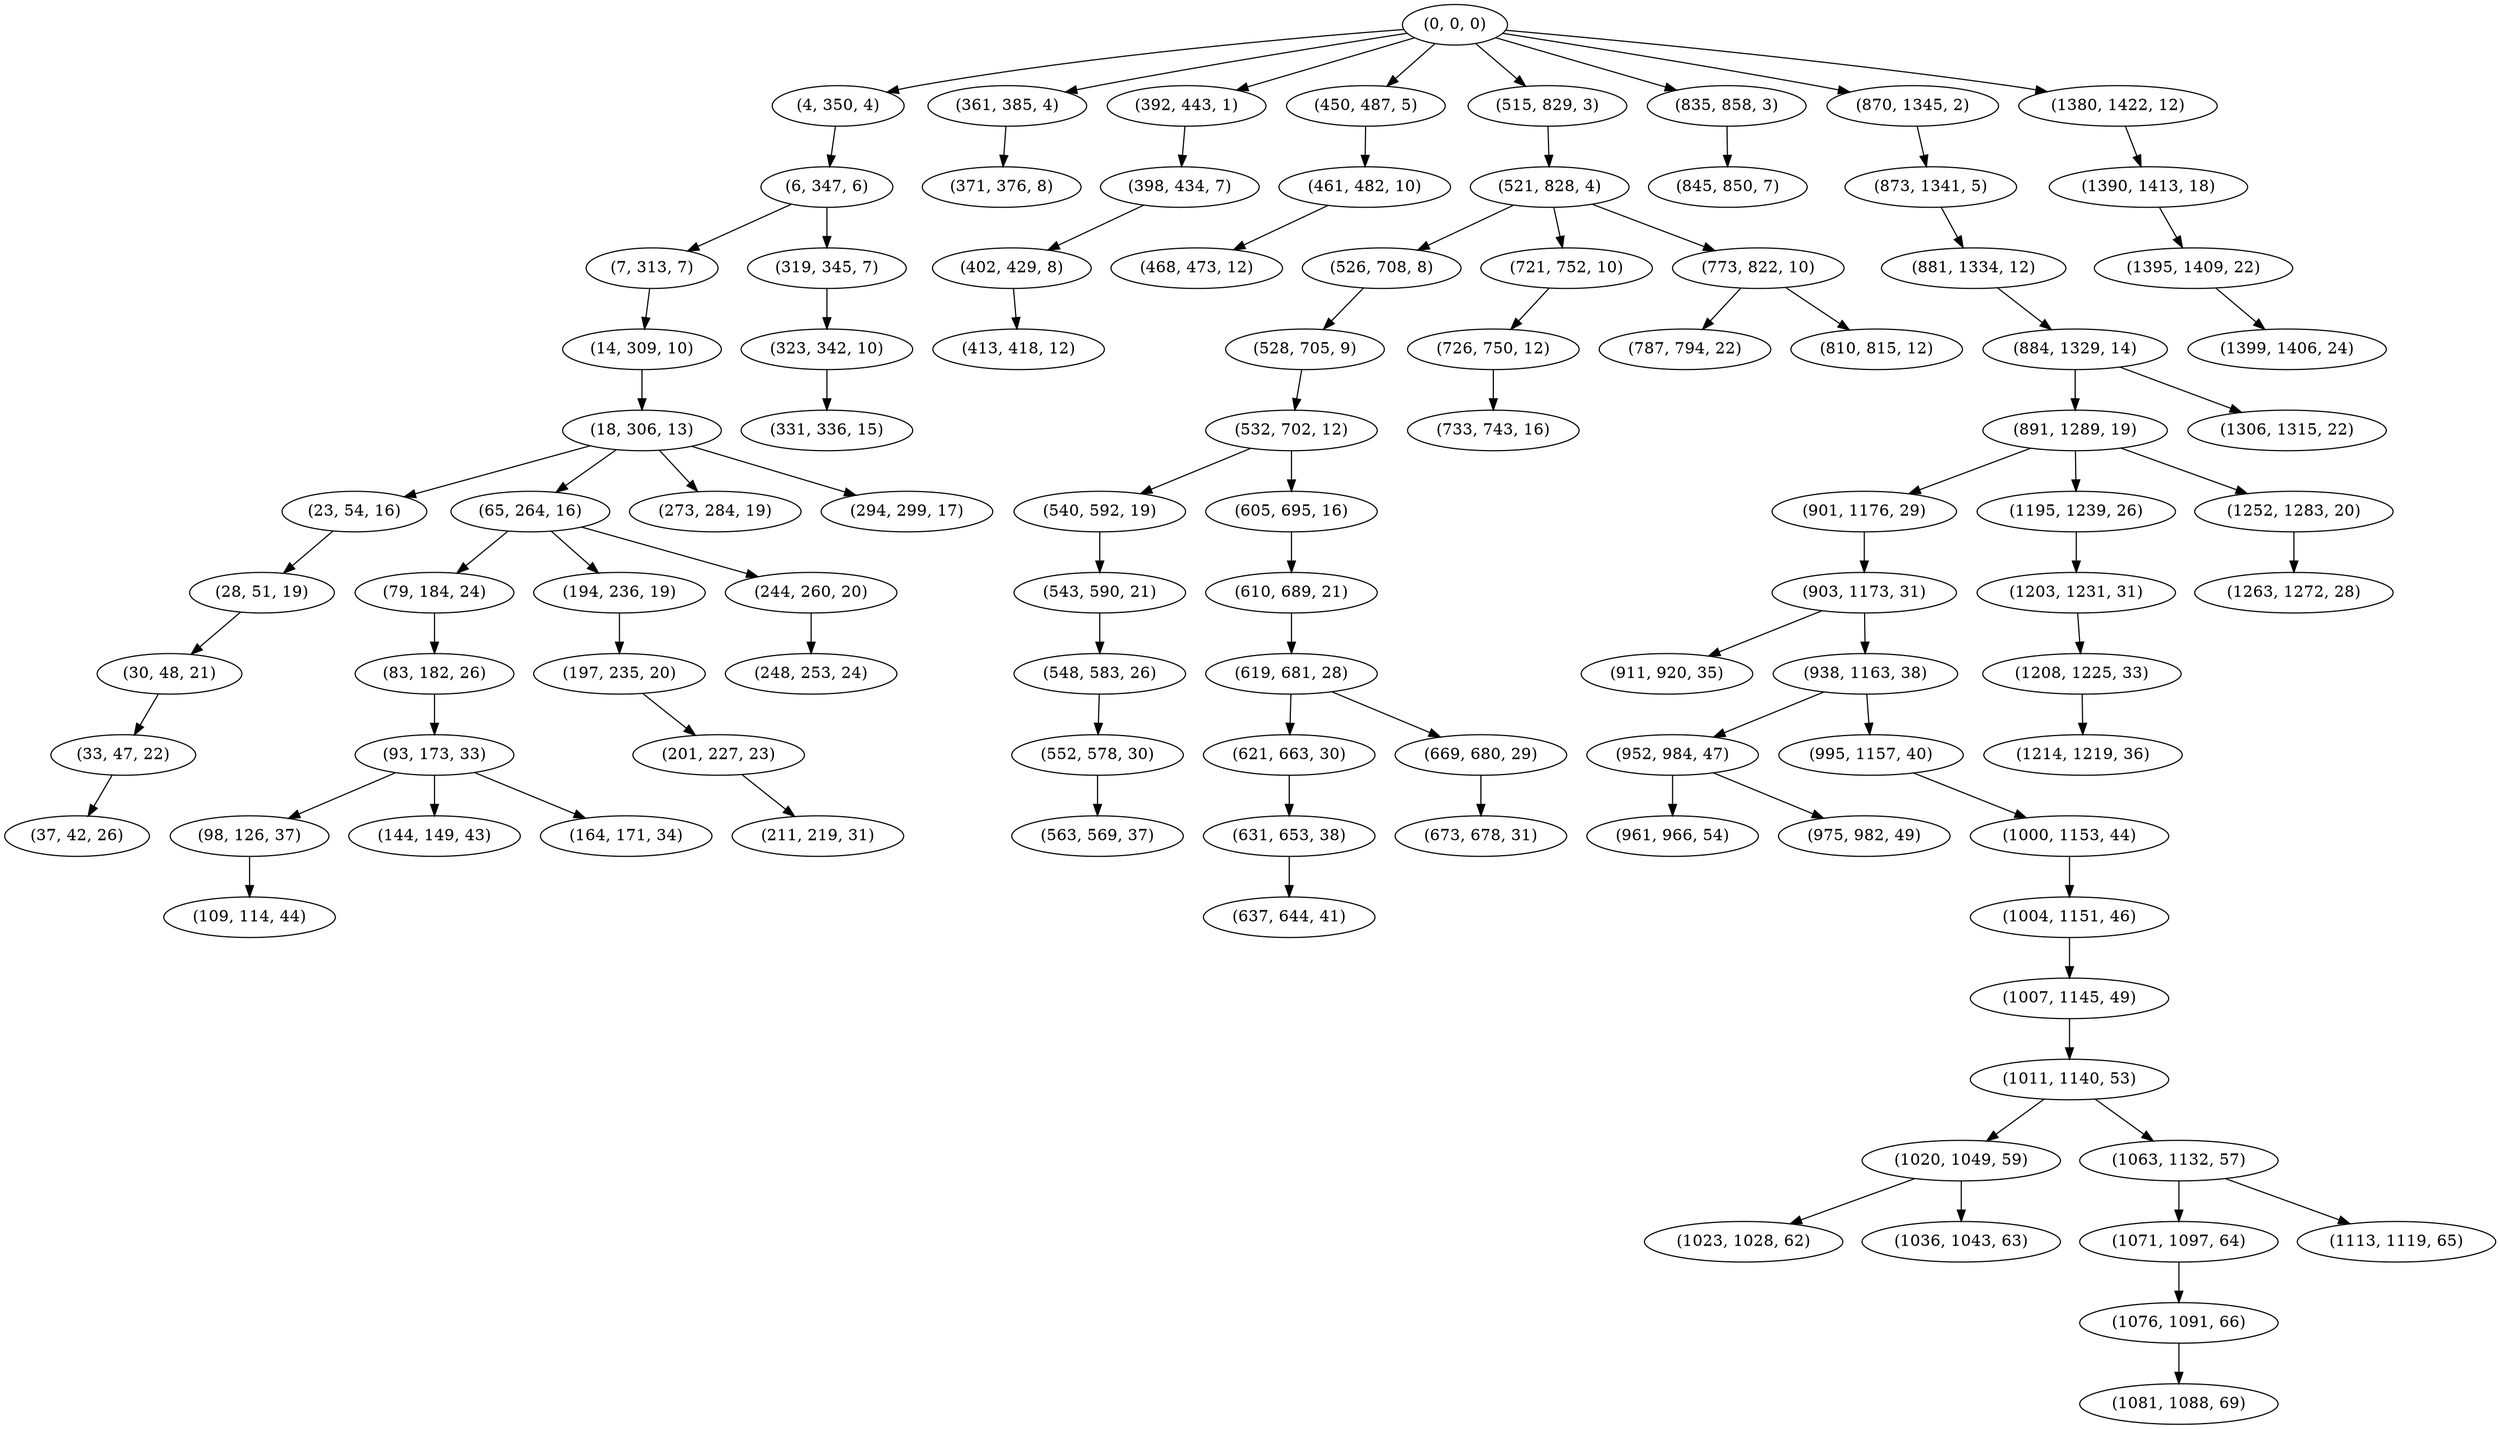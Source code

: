 digraph tree {
    "(0, 0, 0)";
    "(4, 350, 4)";
    "(6, 347, 6)";
    "(7, 313, 7)";
    "(14, 309, 10)";
    "(18, 306, 13)";
    "(23, 54, 16)";
    "(28, 51, 19)";
    "(30, 48, 21)";
    "(33, 47, 22)";
    "(37, 42, 26)";
    "(65, 264, 16)";
    "(79, 184, 24)";
    "(83, 182, 26)";
    "(93, 173, 33)";
    "(98, 126, 37)";
    "(109, 114, 44)";
    "(144, 149, 43)";
    "(164, 171, 34)";
    "(194, 236, 19)";
    "(197, 235, 20)";
    "(201, 227, 23)";
    "(211, 219, 31)";
    "(244, 260, 20)";
    "(248, 253, 24)";
    "(273, 284, 19)";
    "(294, 299, 17)";
    "(319, 345, 7)";
    "(323, 342, 10)";
    "(331, 336, 15)";
    "(361, 385, 4)";
    "(371, 376, 8)";
    "(392, 443, 1)";
    "(398, 434, 7)";
    "(402, 429, 8)";
    "(413, 418, 12)";
    "(450, 487, 5)";
    "(461, 482, 10)";
    "(468, 473, 12)";
    "(515, 829, 3)";
    "(521, 828, 4)";
    "(526, 708, 8)";
    "(528, 705, 9)";
    "(532, 702, 12)";
    "(540, 592, 19)";
    "(543, 590, 21)";
    "(548, 583, 26)";
    "(552, 578, 30)";
    "(563, 569, 37)";
    "(605, 695, 16)";
    "(610, 689, 21)";
    "(619, 681, 28)";
    "(621, 663, 30)";
    "(631, 653, 38)";
    "(637, 644, 41)";
    "(669, 680, 29)";
    "(673, 678, 31)";
    "(721, 752, 10)";
    "(726, 750, 12)";
    "(733, 743, 16)";
    "(773, 822, 10)";
    "(787, 794, 22)";
    "(810, 815, 12)";
    "(835, 858, 3)";
    "(845, 850, 7)";
    "(870, 1345, 2)";
    "(873, 1341, 5)";
    "(881, 1334, 12)";
    "(884, 1329, 14)";
    "(891, 1289, 19)";
    "(901, 1176, 29)";
    "(903, 1173, 31)";
    "(911, 920, 35)";
    "(938, 1163, 38)";
    "(952, 984, 47)";
    "(961, 966, 54)";
    "(975, 982, 49)";
    "(995, 1157, 40)";
    "(1000, 1153, 44)";
    "(1004, 1151, 46)";
    "(1007, 1145, 49)";
    "(1011, 1140, 53)";
    "(1020, 1049, 59)";
    "(1023, 1028, 62)";
    "(1036, 1043, 63)";
    "(1063, 1132, 57)";
    "(1071, 1097, 64)";
    "(1076, 1091, 66)";
    "(1081, 1088, 69)";
    "(1113, 1119, 65)";
    "(1195, 1239, 26)";
    "(1203, 1231, 31)";
    "(1208, 1225, 33)";
    "(1214, 1219, 36)";
    "(1252, 1283, 20)";
    "(1263, 1272, 28)";
    "(1306, 1315, 22)";
    "(1380, 1422, 12)";
    "(1390, 1413, 18)";
    "(1395, 1409, 22)";
    "(1399, 1406, 24)";
    "(0, 0, 0)" -> "(4, 350, 4)";
    "(0, 0, 0)" -> "(361, 385, 4)";
    "(0, 0, 0)" -> "(392, 443, 1)";
    "(0, 0, 0)" -> "(450, 487, 5)";
    "(0, 0, 0)" -> "(515, 829, 3)";
    "(0, 0, 0)" -> "(835, 858, 3)";
    "(0, 0, 0)" -> "(870, 1345, 2)";
    "(0, 0, 0)" -> "(1380, 1422, 12)";
    "(4, 350, 4)" -> "(6, 347, 6)";
    "(6, 347, 6)" -> "(7, 313, 7)";
    "(6, 347, 6)" -> "(319, 345, 7)";
    "(7, 313, 7)" -> "(14, 309, 10)";
    "(14, 309, 10)" -> "(18, 306, 13)";
    "(18, 306, 13)" -> "(23, 54, 16)";
    "(18, 306, 13)" -> "(65, 264, 16)";
    "(18, 306, 13)" -> "(273, 284, 19)";
    "(18, 306, 13)" -> "(294, 299, 17)";
    "(23, 54, 16)" -> "(28, 51, 19)";
    "(28, 51, 19)" -> "(30, 48, 21)";
    "(30, 48, 21)" -> "(33, 47, 22)";
    "(33, 47, 22)" -> "(37, 42, 26)";
    "(65, 264, 16)" -> "(79, 184, 24)";
    "(65, 264, 16)" -> "(194, 236, 19)";
    "(65, 264, 16)" -> "(244, 260, 20)";
    "(79, 184, 24)" -> "(83, 182, 26)";
    "(83, 182, 26)" -> "(93, 173, 33)";
    "(93, 173, 33)" -> "(98, 126, 37)";
    "(93, 173, 33)" -> "(144, 149, 43)";
    "(93, 173, 33)" -> "(164, 171, 34)";
    "(98, 126, 37)" -> "(109, 114, 44)";
    "(194, 236, 19)" -> "(197, 235, 20)";
    "(197, 235, 20)" -> "(201, 227, 23)";
    "(201, 227, 23)" -> "(211, 219, 31)";
    "(244, 260, 20)" -> "(248, 253, 24)";
    "(319, 345, 7)" -> "(323, 342, 10)";
    "(323, 342, 10)" -> "(331, 336, 15)";
    "(361, 385, 4)" -> "(371, 376, 8)";
    "(392, 443, 1)" -> "(398, 434, 7)";
    "(398, 434, 7)" -> "(402, 429, 8)";
    "(402, 429, 8)" -> "(413, 418, 12)";
    "(450, 487, 5)" -> "(461, 482, 10)";
    "(461, 482, 10)" -> "(468, 473, 12)";
    "(515, 829, 3)" -> "(521, 828, 4)";
    "(521, 828, 4)" -> "(526, 708, 8)";
    "(521, 828, 4)" -> "(721, 752, 10)";
    "(521, 828, 4)" -> "(773, 822, 10)";
    "(526, 708, 8)" -> "(528, 705, 9)";
    "(528, 705, 9)" -> "(532, 702, 12)";
    "(532, 702, 12)" -> "(540, 592, 19)";
    "(532, 702, 12)" -> "(605, 695, 16)";
    "(540, 592, 19)" -> "(543, 590, 21)";
    "(543, 590, 21)" -> "(548, 583, 26)";
    "(548, 583, 26)" -> "(552, 578, 30)";
    "(552, 578, 30)" -> "(563, 569, 37)";
    "(605, 695, 16)" -> "(610, 689, 21)";
    "(610, 689, 21)" -> "(619, 681, 28)";
    "(619, 681, 28)" -> "(621, 663, 30)";
    "(619, 681, 28)" -> "(669, 680, 29)";
    "(621, 663, 30)" -> "(631, 653, 38)";
    "(631, 653, 38)" -> "(637, 644, 41)";
    "(669, 680, 29)" -> "(673, 678, 31)";
    "(721, 752, 10)" -> "(726, 750, 12)";
    "(726, 750, 12)" -> "(733, 743, 16)";
    "(773, 822, 10)" -> "(787, 794, 22)";
    "(773, 822, 10)" -> "(810, 815, 12)";
    "(835, 858, 3)" -> "(845, 850, 7)";
    "(870, 1345, 2)" -> "(873, 1341, 5)";
    "(873, 1341, 5)" -> "(881, 1334, 12)";
    "(881, 1334, 12)" -> "(884, 1329, 14)";
    "(884, 1329, 14)" -> "(891, 1289, 19)";
    "(884, 1329, 14)" -> "(1306, 1315, 22)";
    "(891, 1289, 19)" -> "(901, 1176, 29)";
    "(891, 1289, 19)" -> "(1195, 1239, 26)";
    "(891, 1289, 19)" -> "(1252, 1283, 20)";
    "(901, 1176, 29)" -> "(903, 1173, 31)";
    "(903, 1173, 31)" -> "(911, 920, 35)";
    "(903, 1173, 31)" -> "(938, 1163, 38)";
    "(938, 1163, 38)" -> "(952, 984, 47)";
    "(938, 1163, 38)" -> "(995, 1157, 40)";
    "(952, 984, 47)" -> "(961, 966, 54)";
    "(952, 984, 47)" -> "(975, 982, 49)";
    "(995, 1157, 40)" -> "(1000, 1153, 44)";
    "(1000, 1153, 44)" -> "(1004, 1151, 46)";
    "(1004, 1151, 46)" -> "(1007, 1145, 49)";
    "(1007, 1145, 49)" -> "(1011, 1140, 53)";
    "(1011, 1140, 53)" -> "(1020, 1049, 59)";
    "(1011, 1140, 53)" -> "(1063, 1132, 57)";
    "(1020, 1049, 59)" -> "(1023, 1028, 62)";
    "(1020, 1049, 59)" -> "(1036, 1043, 63)";
    "(1063, 1132, 57)" -> "(1071, 1097, 64)";
    "(1063, 1132, 57)" -> "(1113, 1119, 65)";
    "(1071, 1097, 64)" -> "(1076, 1091, 66)";
    "(1076, 1091, 66)" -> "(1081, 1088, 69)";
    "(1195, 1239, 26)" -> "(1203, 1231, 31)";
    "(1203, 1231, 31)" -> "(1208, 1225, 33)";
    "(1208, 1225, 33)" -> "(1214, 1219, 36)";
    "(1252, 1283, 20)" -> "(1263, 1272, 28)";
    "(1380, 1422, 12)" -> "(1390, 1413, 18)";
    "(1390, 1413, 18)" -> "(1395, 1409, 22)";
    "(1395, 1409, 22)" -> "(1399, 1406, 24)";
}
